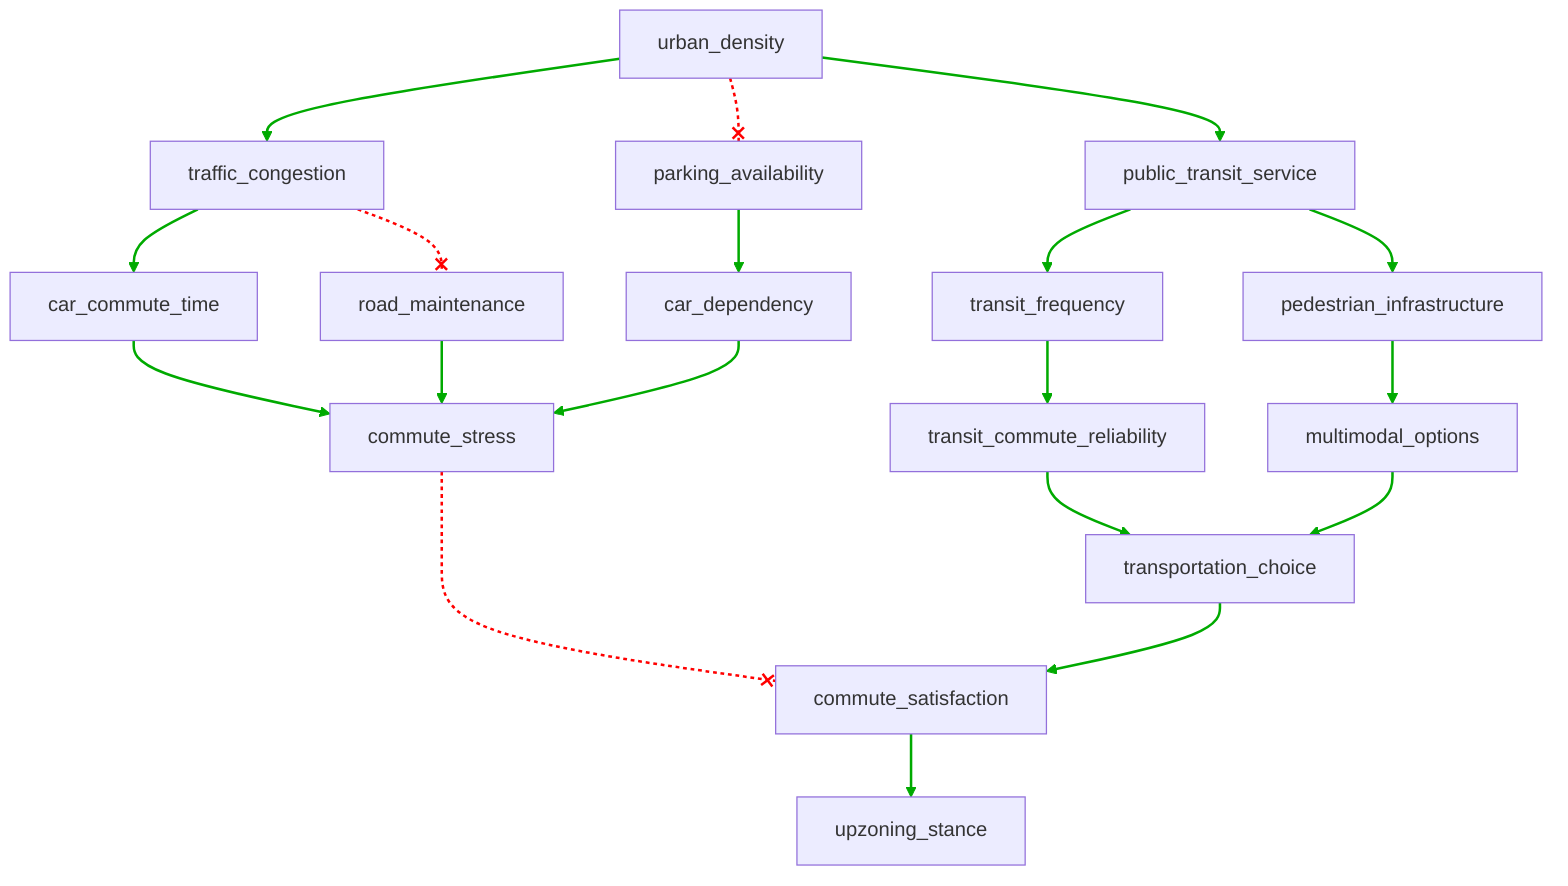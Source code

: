 flowchart TD
    n1[urban_density]
    n2[public_transit_service]
    n3[traffic_congestion]
    n4[parking_availability]
    n5[transit_frequency]
    n6[pedestrian_infrastructure]
    n7[car_commute_time]
    n8[road_maintenance]
    n9[car_dependency]
    n10[transit_commute_reliability]
    n11[multimodal_options]
    n12[commute_stress]
    n13[transportation_choice]
    n14[commute_satisfaction]
    n15[upzoning_stance]
    n1 --> n2
    n1 --> n3
    n1 --x n4
    n2 --> n5
    n2 --> n6
    n3 --> n7
    n3 --x n8
    n4 --> n9
    n5 --> n10
    n6 --> n11
    n7 --> n12
    n8 --> n12
    n9 --> n12
    n10 --> n13
    n11 --> n13
    n12 --x n14
    n13 --> n14
    n14 --> n15
    linkStyle 0 stroke:#00AA00,stroke-width:2px
    linkStyle 1 stroke:#00AA00,stroke-width:2px
    linkStyle 2 stroke:#FF0000,stroke-dasharray:3,stroke-width:2px
    linkStyle 3 stroke:#00AA00,stroke-width:2px
    linkStyle 4 stroke:#00AA00,stroke-width:2px
    linkStyle 5 stroke:#00AA00,stroke-width:2px
    linkStyle 6 stroke:#FF0000,stroke-dasharray:3,stroke-width:2px
    linkStyle 7 stroke:#00AA00,stroke-width:2px
    linkStyle 8 stroke:#00AA00,stroke-width:2px
    linkStyle 9 stroke:#00AA00,stroke-width:2px
    linkStyle 10 stroke:#00AA00,stroke-width:2px
    linkStyle 11 stroke:#00AA00,stroke-width:2px
    linkStyle 12 stroke:#00AA00,stroke-width:2px
    linkStyle 13 stroke:#00AA00,stroke-width:2px
    linkStyle 14 stroke:#00AA00,stroke-width:2px
    linkStyle 15 stroke:#FF0000,stroke-dasharray:3,stroke-width:2px
    linkStyle 16 stroke:#00AA00,stroke-width:2px
    linkStyle 17 stroke:#00AA00,stroke-width:2px